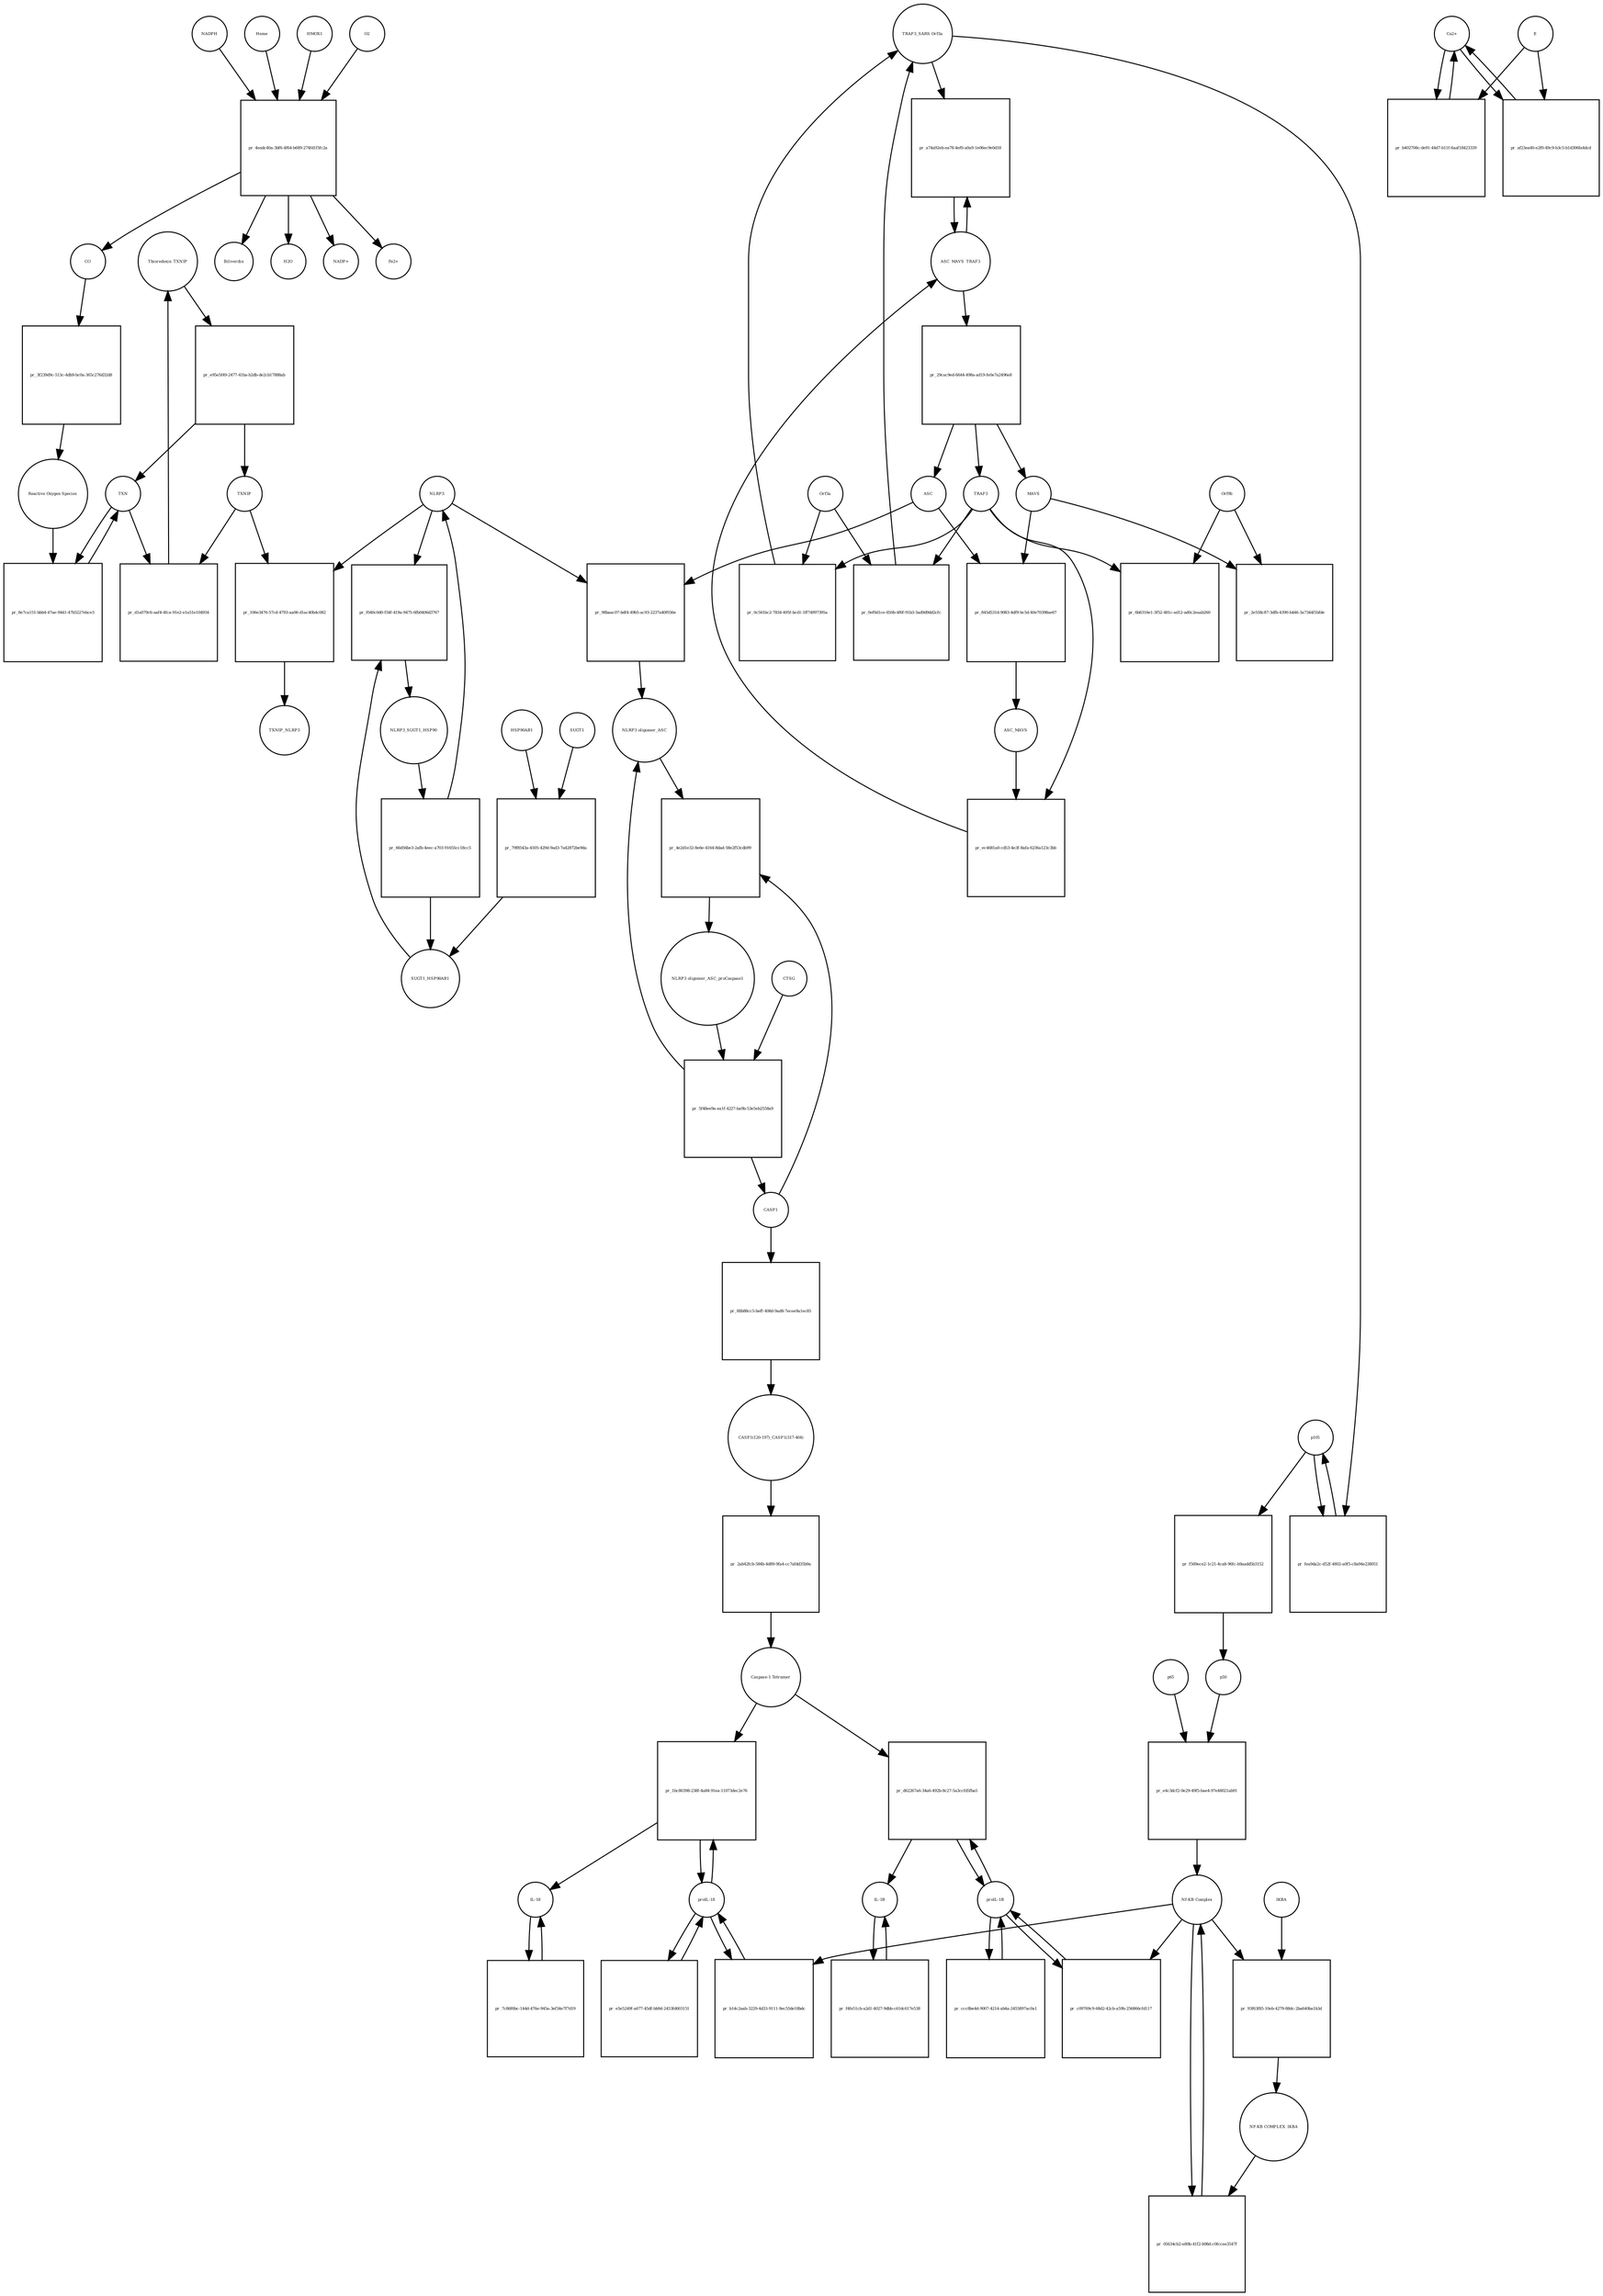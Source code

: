 strict digraph  {
Thioredoxin_TXNIP [annotation="urn_miriam_uniprot_P10599|urn_miriam_uniprot_Q9H3M7", bipartite=0, cls=complex, fontsize=4, label=Thioredoxin_TXNIP, shape=circle];
"pr_e95e5f49-2477-41ba-b2db-de2cb17888ab" [annotation="", bipartite=1, cls=process, fontsize=4, label="pr_e95e5f49-2477-41ba-b2db-de2cb17888ab", shape=square];
TXNIP [annotation=urn_miriam_uniprot_Q9H3M7, bipartite=0, cls=macromolecule, fontsize=4, label=TXNIP, shape=circle];
TXN [annotation=urn_miriam_uniprot_P10599, bipartite=0, cls=macromolecule, fontsize=4, label=TXN, shape=circle];
"pr_8e7ca151-bbb4-47ae-9441-47b5227ebce3" [annotation="", bipartite=1, cls=process, fontsize=4, label="pr_8e7ca151-bbb4-47ae-9441-47b5227ebce3", shape=square];
"Reactive Oxygen Species" [annotation="urn_miriam_obo.chebi_CHEBI%3A26523", bipartite=0, cls="simple chemical", fontsize=4, label="Reactive Oxygen Species", shape=circle];
"pr_d1a079c6-aaf4-4fca-91e2-e1a51e104934" [annotation="", bipartite=1, cls=process, fontsize=4, label="pr_d1a079c6-aaf4-4fca-91e2-e1a51e104934", shape=square];
HSP90AB1 [annotation=urn_miriam_uniprot_P08238, bipartite=0, cls=macromolecule, fontsize=4, label=HSP90AB1, shape=circle];
"pr_79f8543a-4505-429d-9ad3-7a42872be9da" [annotation="", bipartite=1, cls=process, fontsize=4, label="pr_79f8543a-4505-429d-9ad3-7a42872be9da", shape=square];
SUGT1 [annotation=urn_miriam_uniprot_Q9Y2Z0, bipartite=0, cls=macromolecule, fontsize=4, label=SUGT1, shape=circle];
SUGT1_HSP90AB1 [annotation="urn_miriam_uniprot_P08238|urn_miriam_uniprot_Q9Y2Z0", bipartite=0, cls=complex, fontsize=4, label=SUGT1_HSP90AB1, shape=circle];
NLRP3 [annotation=urn_miriam_uniprot_Q96P20, bipartite=0, cls=macromolecule, fontsize=4, label=NLRP3, shape=circle];
"pr_106e3476-57cd-4793-aa06-d1ac40b4c082" [annotation="", bipartite=1, cls=process, fontsize=4, label="pr_106e3476-57cd-4793-aa06-d1ac40b4c082", shape=square];
TXNIP_NLRP3 [annotation="urn_miriam_uniprot_Q9H3M7|urn_miriam_uniprot_Q96P20", bipartite=0, cls=complex, fontsize=4, label=TXNIP_NLRP3, shape=circle];
"NLRP3 oligomer_ASC_proCaspase1" [annotation="urn_miriam_uniprot_P29466|urn_miriam_uniprot_Q9ULZ3|urn_miriam_uniprot_Q96P20", bipartite=0, cls=complex, fontsize=4, label="NLRP3 oligomer_ASC_proCaspase1", shape=circle];
"pr_5f48ee9a-ea1f-4227-ba9b-53e5eb2558a9" [annotation="", bipartite=1, cls=process, fontsize=4, label="pr_5f48ee9a-ea1f-4227-ba9b-53e5eb2558a9", shape=square];
CASP1 [annotation=urn_miriam_uniprot_P29466, bipartite=0, cls=macromolecule, fontsize=4, label=CASP1, shape=circle];
CTSG [annotation=urn_miriam_uniprot_P08311, bipartite=0, cls=macromolecule, fontsize=4, label=CTSG, shape=circle];
"NLRP3 oligomer_ASC" [annotation="urn_miriam_uniprot_Q9ULZ3|urn_miriam_uniprot_Q96P20", bipartite=0, cls=complex, fontsize=4, label="NLRP3 oligomer_ASC", shape=circle];
"pr_88b88cc5-beff-408d-9ad8-7ecee9a1ec85" [annotation="", bipartite=1, cls=process, fontsize=4, label="pr_88b88cc5-beff-408d-9ad8-7ecee9a1ec85", shape=square];
"CASP1(120-197)_CASP1(317-404)" [annotation=urn_miriam_uniprot_P29466, bipartite=0, cls=complex, fontsize=4, label="CASP1(120-197)_CASP1(317-404)", shape=circle];
"pr_2ab42fcb-584b-4d89-9fa4-cc7afdd35b9a" [annotation="", bipartite=1, cls=process, fontsize=4, label="pr_2ab42fcb-584b-4d89-9fa4-cc7afdd35b9a", shape=square];
"Caspase-1 Tetramer" [annotation=urn_miriam_uniprot_P29466, bipartite=0, cls="complex multimer", fontsize=4, label="Caspase-1 Tetramer", shape=circle];
"proIL-1B" [annotation=urn_miriam_uniprot_P01584, bipartite=0, cls=macromolecule, fontsize=4, label="proIL-1B", shape=circle];
"pr_d62267a6-34a6-492b-8c27-5a3ccfd5fba5" [annotation="", bipartite=1, cls=process, fontsize=4, label="pr_d62267a6-34a6-492b-8c27-5a3ccfd5fba5", shape=square];
"IL-1B" [annotation=urn_miriam_uniprot_P01584, bipartite=0, cls=macromolecule, fontsize=4, label="IL-1B", shape=circle];
"pr_f4fe51cb-a2d1-4027-9dbb-c61dc617e538" [annotation="", bipartite=1, cls="omitted process", fontsize=4, label="pr_f4fe51cb-a2d1-4027-9dbb-c61dc617e538", shape=square];
"proIL-18" [annotation=urn_miriam_uniprot_Q14116, bipartite=0, cls=macromolecule, fontsize=4, label="proIL-18", shape=circle];
"pr_1bc80398-238f-4a84-91ea-11073dec2e76" [annotation="", bipartite=1, cls=process, fontsize=4, label="pr_1bc80398-238f-4a84-91ea-11073dec2e76", shape=square];
"IL-18" [annotation=urn_miriam_uniprot_Q14116, bipartite=0, cls=macromolecule, fontsize=4, label="IL-18", shape=circle];
"pr_7c86f6bc-144d-476e-945a-3ef34e7f7d19" [annotation="", bipartite=1, cls="omitted process", fontsize=4, label="pr_7c86f6bc-144d-476e-945a-3ef34e7f7d19", shape=square];
"pr_4e2d1e32-8e6e-4164-8dad-58e2f53cdb99" [annotation="", bipartite=1, cls=process, fontsize=4, label="pr_4e2d1e32-8e6e-4164-8dad-58e2f53cdb99", shape=square];
"pr_c09769c9-68d2-42cb-a59b-256866cfd117" [annotation="", bipartite=1, cls=process, fontsize=4, label="pr_c09769c9-68d2-42cb-a59b-256866cfd117", shape=square];
"Nf-KB Complex" [annotation="urn_miriam_uniprot_P19838|urn_miriam_uniprot_Q00653", bipartite=0, cls=complex, fontsize=4, label="Nf-KB Complex", shape=circle];
"pr_b14c2aab-3229-4d33-9111-9ec55de18bdc" [annotation="", bipartite=1, cls=process, fontsize=4, label="pr_b14c2aab-3229-4d33-9111-9ec55de18bdc", shape=square];
p50 [annotation=urn_miriam_uniprot_P19838, bipartite=0, cls=macromolecule, fontsize=4, label=p50, shape=circle];
"pr_e4c3dcf2-0e29-49f5-bae4-97e48021ab91" [annotation="", bipartite=1, cls=process, fontsize=4, label="pr_e4c3dcf2-0e29-49f5-bae4-97e48021ab91", shape=square];
p65 [annotation=urn_miriam_uniprot_Q00653, bipartite=0, cls=macromolecule, fontsize=4, label=p65, shape=circle];
Orf3a [annotation="urn_miriam_uniprot_P59632|urn_miriam_taxonomy_694009", bipartite=0, cls=macromolecule, fontsize=4, label=Orf3a, shape=circle];
"pr_0ef0d1ce-650b-4f6f-91b3-5ad9d9dd2cfc" [annotation="", bipartite=1, cls=process, fontsize=4, label="pr_0ef0d1ce-650b-4f6f-91b3-5ad9d9dd2cfc", shape=square];
TRAF3 [annotation=urn_miriam_uniprot_Q13114, bipartite=0, cls=macromolecule, fontsize=4, label=TRAF3, shape=circle];
"TRAF3_SARS Orf3a" [annotation="urn_miriam_uniprot_P59632|urn_miriam_uniprot_Q13114|urn_miriam_taxonomy_694009", bipartite=0, cls=complex, fontsize=4, label="TRAF3_SARS Orf3a", shape=circle];
p105 [annotation=urn_miriam_uniprot_P19838, bipartite=0, cls=macromolecule, fontsize=4, label=p105, shape=circle];
"pr_f569ece2-1c21-4ca8-96fc-b9aadd5b3152" [annotation="", bipartite=1, cls="omitted process", fontsize=4, label="pr_f569ece2-1c21-4ca8-96fc-b9aadd5b3152", shape=square];
ASC [annotation=urn_miriam_uniprot_Q9ULZ3, bipartite=0, cls=macromolecule, fontsize=4, label=ASC, shape=circle];
"pr_98baac07-bdf4-49b5-ac93-2237a40f036e" [annotation="", bipartite=1, cls=process, fontsize=4, label="pr_98baac07-bdf4-49b5-ac93-2237a40f036e", shape=square];
IKBA [annotation="", bipartite=0, cls=macromolecule, fontsize=4, label=IKBA, shape=circle];
"pr_93f63f85-10eb-4279-88dc-2ba640ba1b3d" [annotation="", bipartite=1, cls=process, fontsize=4, label="pr_93f63f85-10eb-4279-88dc-2ba640ba1b3d", shape=square];
"NF-KB COMPLEX_IKBA" [annotation=urn_miriam_uniprot_P19838, bipartite=0, cls=complex, fontsize=4, label="NF-KB COMPLEX_IKBA", shape=circle];
"pr_05634cb2-e80b-41f2-b98d-c0fccee3547f" [annotation="", bipartite=1, cls=process, fontsize=4, label="pr_05634cb2-e80b-41f2-b98d-c0fccee3547f", shape=square];
NLRP3_SUGT1_HSP90 [annotation="urn_miriam_uniprot_P08238|urn_miriam_uniprot_Q96P20|urn_miriam_uniprot_Q9Y2Z0", bipartite=0, cls=complex, fontsize=4, label=NLRP3_SUGT1_HSP90, shape=circle];
"pr_66d56be3-2afb-4eec-a703-91655cc18cc5" [annotation="", bipartite=1, cls="omitted process", fontsize=4, label="pr_66d56be3-2afb-4eec-a703-91655cc18cc5", shape=square];
"pr_845d531d-9083-4df9-bc5d-40e70398ae67" [annotation="", bipartite=1, cls=process, fontsize=4, label="pr_845d531d-9083-4df9-bc5d-40e70398ae67", shape=square];
ASC_MAVS [annotation=urn_miriam_uniprot_Q9ULZ3, bipartite=0, cls=complex, fontsize=4, label=ASC_MAVS, shape=circle];
MAVS [annotation=urn_miriam_uniprot_Q7Z434, bipartite=0, cls=macromolecule, fontsize=4, label=MAVS, shape=circle];
"pr_ec4681a0-cd53-4e3f-8afa-6236a123c3bb" [annotation="", bipartite=1, cls=process, fontsize=4, label="pr_ec4681a0-cd53-4e3f-8afa-6236a123c3bb", shape=square];
ASC_MAVS_TRAF3 [annotation="urn_miriam_pubmed_25847972|urn_miriam_uniprot_Q9ULZ3|urn_miriam_uniprot_Q13114", bipartite=0, cls=complex, fontsize=4, label=ASC_MAVS_TRAF3, shape=circle];
"pr_29cac9ed-6644-498a-ad19-fe0e7a2496e8" [annotation="", bipartite=1, cls=process, fontsize=4, label="pr_29cac9ed-6644-498a-ad19-fe0e7a2496e8", shape=square];
"pr_a74a92eb-ea78-4ef0-a0a9-1e06ec9e0d18" [annotation="", bipartite=1, cls="omitted process", fontsize=4, label="pr_a74a92eb-ea78-4ef0-a0a9-1e06ec9e0d18", shape=square];
"pr_f040c0d0-f34f-419a-9475-6fb0406d3767" [annotation="", bipartite=1, cls=process, fontsize=4, label="pr_f040c0d0-f34f-419a-9475-6fb0406d3767", shape=square];
"pr_ccc8be4d-9007-4214-ab4a-2455897ac0a1" [annotation="", bipartite=1, cls=process, fontsize=4, label="pr_ccc8be4d-9007-4214-ab4a-2455897ac0a1", shape=square];
"pr_e5e5249f-a677-45df-bb9d-2453fd603151" [annotation="", bipartite=1, cls=process, fontsize=4, label="pr_e5e5249f-a677-45df-bb9d-2453fd603151", shape=square];
"Ca2+" [annotation="urn_miriam_obo.chebi_CHEBI%3A29108", bipartite=0, cls="simple chemical", fontsize=4, label="Ca2+", shape=circle];
"pr_b402708c-de91-44d7-b11f-6aaf18423339" [annotation="", bipartite=1, cls=process, fontsize=4, label="pr_b402708c-de91-44d7-b11f-6aaf18423339", shape=square];
E [annotation="urn_miriam_uniprot_P59637|urn_miriam_taxonomy_694009", bipartite=0, cls=macromolecule, fontsize=4, label=E, shape=circle];
"pr_af23ea40-e2f0-49c9-b3c5-b1d306fa4dcd" [annotation="", bipartite=1, cls=process, fontsize=4, label="pr_af23ea40-e2f0-49c9-b3c5-b1d306fa4dcd", shape=square];
"pr_0c561bc2-7834-495f-bcd1-1ff74997395a" [annotation="", bipartite=1, cls=process, fontsize=4, label="pr_0c561bc2-7834-495f-bcd1-1ff74997395a", shape=square];
"pr_fea9da2c-d52f-4802-a0f5-c8a94e238051" [annotation="", bipartite=1, cls="omitted process", fontsize=4, label="pr_fea9da2c-d52f-4802-a0f5-c8a94e238051", shape=square];
Heme [annotation="urn_miriam_obo.chebi_CHEBI%3A30413", bipartite=0, cls="simple chemical", fontsize=4, label=Heme, shape=circle];
"pr_4eadc40a-3bf6-4f64-b689-274fd1f5fc2a" [annotation="", bipartite=1, cls=process, fontsize=4, label="pr_4eadc40a-3bf6-4f64-b689-274fd1f5fc2a", shape=square];
Biliverdin [annotation="urn_miriam_obo.chebi_CHEBI%3A17033", bipartite=0, cls="simple chemical", fontsize=4, label=Biliverdin, shape=circle];
HMOX1 [annotation=urn_miriam_uniprot_P09601, bipartite=0, cls=macromolecule, fontsize=4, label=HMOX1, shape=circle];
O2 [annotation="urn_miriam_obo.chebi_CHEBI%3A15379", bipartite=0, cls="simple chemical", fontsize=4, label=O2, shape=circle];
NADPH [annotation="urn_miriam_obo.chebi_CHEBI%3A16474", bipartite=0, cls="simple chemical", fontsize=4, label=NADPH, shape=circle];
H2O [annotation="urn_miriam_obo.chebi_CHEBI%3A15377", bipartite=0, cls="simple chemical", fontsize=4, label=H2O, shape=circle];
"NADP+" [annotation="urn_miriam_obo.chebi_CHEBI%3A18009", bipartite=0, cls="simple chemical", fontsize=4, label="NADP+", shape=circle];
CO [annotation="urn_miriam_obo.chebi_CHEBI%3A17245", bipartite=0, cls="simple chemical", fontsize=4, label=CO, shape=circle];
"Fe2+" [annotation="urn_miriam_obo.chebi_CHEBI%3A29033", bipartite=0, cls="simple chemical", fontsize=4, label="Fe2+", shape=circle];
"pr_3f239d9c-513c-4db9-bc0a-365c276d32d8" [annotation="", bipartite=1, cls=process, fontsize=4, label="pr_3f239d9c-513c-4db9-bc0a-365c276d32d8", shape=square];
"pr_2e558c87-3dfb-4390-b446-3a7344f1bfde" [annotation="", bipartite=1, cls=process, fontsize=4, label="pr_2e558c87-3dfb-4390-b446-3a7344f1bfde", shape=square];
Orf9b [annotation="urn_miriam_taxonomy_694009|urn_miriam_uniprot_P59636", bipartite=0, cls=macromolecule, fontsize=4, label=Orf9b, shape=circle];
"pr_6b6316e1-3f52-481c-ad12-ad0c2eaab260" [annotation="", bipartite=1, cls=process, fontsize=4, label="pr_6b6316e1-3f52-481c-ad12-ad0c2eaab260", shape=square];
Thioredoxin_TXNIP -> "pr_e95e5f49-2477-41ba-b2db-de2cb17888ab"  [annotation="", interaction_type=consumption];
"pr_e95e5f49-2477-41ba-b2db-de2cb17888ab" -> TXNIP  [annotation="", interaction_type=production];
"pr_e95e5f49-2477-41ba-b2db-de2cb17888ab" -> TXN  [annotation="", interaction_type=production];
TXNIP -> "pr_d1a079c6-aaf4-4fca-91e2-e1a51e104934"  [annotation="", interaction_type=consumption];
TXNIP -> "pr_106e3476-57cd-4793-aa06-d1ac40b4c082"  [annotation="", interaction_type=consumption];
TXN -> "pr_8e7ca151-bbb4-47ae-9441-47b5227ebce3"  [annotation="", interaction_type=consumption];
TXN -> "pr_d1a079c6-aaf4-4fca-91e2-e1a51e104934"  [annotation="", interaction_type=consumption];
"pr_8e7ca151-bbb4-47ae-9441-47b5227ebce3" -> TXN  [annotation="", interaction_type=production];
"Reactive Oxygen Species" -> "pr_8e7ca151-bbb4-47ae-9441-47b5227ebce3"  [annotation="", interaction_type="necessary stimulation"];
"pr_d1a079c6-aaf4-4fca-91e2-e1a51e104934" -> Thioredoxin_TXNIP  [annotation="", interaction_type=production];
HSP90AB1 -> "pr_79f8543a-4505-429d-9ad3-7a42872be9da"  [annotation="", interaction_type=consumption];
"pr_79f8543a-4505-429d-9ad3-7a42872be9da" -> SUGT1_HSP90AB1  [annotation="", interaction_type=production];
SUGT1 -> "pr_79f8543a-4505-429d-9ad3-7a42872be9da"  [annotation="", interaction_type=consumption];
SUGT1_HSP90AB1 -> "pr_f040c0d0-f34f-419a-9475-6fb0406d3767"  [annotation="", interaction_type=consumption];
NLRP3 -> "pr_106e3476-57cd-4793-aa06-d1ac40b4c082"  [annotation="", interaction_type=consumption];
NLRP3 -> "pr_98baac07-bdf4-49b5-ac93-2237a40f036e"  [annotation="", interaction_type=consumption];
NLRP3 -> "pr_f040c0d0-f34f-419a-9475-6fb0406d3767"  [annotation="", interaction_type=consumption];
"pr_106e3476-57cd-4793-aa06-d1ac40b4c082" -> TXNIP_NLRP3  [annotation="", interaction_type=production];
"NLRP3 oligomer_ASC_proCaspase1" -> "pr_5f48ee9a-ea1f-4227-ba9b-53e5eb2558a9"  [annotation="", interaction_type=consumption];
"pr_5f48ee9a-ea1f-4227-ba9b-53e5eb2558a9" -> CASP1  [annotation="", interaction_type=production];
"pr_5f48ee9a-ea1f-4227-ba9b-53e5eb2558a9" -> "NLRP3 oligomer_ASC"  [annotation="", interaction_type=production];
CASP1 -> "pr_88b88cc5-beff-408d-9ad8-7ecee9a1ec85"  [annotation="", interaction_type=consumption];
CASP1 -> "pr_4e2d1e32-8e6e-4164-8dad-58e2f53cdb99"  [annotation="", interaction_type=consumption];
CTSG -> "pr_5f48ee9a-ea1f-4227-ba9b-53e5eb2558a9"  [annotation="", interaction_type=catalysis];
"NLRP3 oligomer_ASC" -> "pr_4e2d1e32-8e6e-4164-8dad-58e2f53cdb99"  [annotation="", interaction_type=consumption];
"pr_88b88cc5-beff-408d-9ad8-7ecee9a1ec85" -> "CASP1(120-197)_CASP1(317-404)"  [annotation="", interaction_type=production];
"CASP1(120-197)_CASP1(317-404)" -> "pr_2ab42fcb-584b-4d89-9fa4-cc7afdd35b9a"  [annotation="", interaction_type=consumption];
"pr_2ab42fcb-584b-4d89-9fa4-cc7afdd35b9a" -> "Caspase-1 Tetramer"  [annotation="", interaction_type=production];
"Caspase-1 Tetramer" -> "pr_d62267a6-34a6-492b-8c27-5a3ccfd5fba5"  [annotation="", interaction_type=catalysis];
"Caspase-1 Tetramer" -> "pr_1bc80398-238f-4a84-91ea-11073dec2e76"  [annotation="", interaction_type=catalysis];
"proIL-1B" -> "pr_d62267a6-34a6-492b-8c27-5a3ccfd5fba5"  [annotation="", interaction_type=consumption];
"proIL-1B" -> "pr_c09769c9-68d2-42cb-a59b-256866cfd117"  [annotation="", interaction_type=consumption];
"proIL-1B" -> "pr_ccc8be4d-9007-4214-ab4a-2455897ac0a1"  [annotation="", interaction_type=consumption];
"pr_d62267a6-34a6-492b-8c27-5a3ccfd5fba5" -> "IL-1B"  [annotation="", interaction_type=production];
"pr_d62267a6-34a6-492b-8c27-5a3ccfd5fba5" -> "proIL-1B"  [annotation="", interaction_type=production];
"IL-1B" -> "pr_f4fe51cb-a2d1-4027-9dbb-c61dc617e538"  [annotation="", interaction_type=consumption];
"pr_f4fe51cb-a2d1-4027-9dbb-c61dc617e538" -> "IL-1B"  [annotation="", interaction_type=production];
"proIL-18" -> "pr_1bc80398-238f-4a84-91ea-11073dec2e76"  [annotation="", interaction_type=consumption];
"proIL-18" -> "pr_b14c2aab-3229-4d33-9111-9ec55de18bdc"  [annotation="", interaction_type=consumption];
"proIL-18" -> "pr_e5e5249f-a677-45df-bb9d-2453fd603151"  [annotation="", interaction_type=consumption];
"pr_1bc80398-238f-4a84-91ea-11073dec2e76" -> "IL-18"  [annotation="", interaction_type=production];
"pr_1bc80398-238f-4a84-91ea-11073dec2e76" -> "proIL-18"  [annotation="", interaction_type=production];
"IL-18" -> "pr_7c86f6bc-144d-476e-945a-3ef34e7f7d19"  [annotation="", interaction_type=consumption];
"pr_7c86f6bc-144d-476e-945a-3ef34e7f7d19" -> "IL-18"  [annotation="", interaction_type=production];
"pr_4e2d1e32-8e6e-4164-8dad-58e2f53cdb99" -> "NLRP3 oligomer_ASC_proCaspase1"  [annotation="", interaction_type=production];
"pr_c09769c9-68d2-42cb-a59b-256866cfd117" -> "proIL-1B"  [annotation="", interaction_type=production];
"Nf-KB Complex" -> "pr_c09769c9-68d2-42cb-a59b-256866cfd117"  [annotation=urn_miriam_pubmed_31034780, interaction_type=catalysis];
"Nf-KB Complex" -> "pr_b14c2aab-3229-4d33-9111-9ec55de18bdc"  [annotation=urn_miriam_pubmed_31034780, interaction_type=catalysis];
"Nf-KB Complex" -> "pr_93f63f85-10eb-4279-88dc-2ba640ba1b3d"  [annotation="", interaction_type=consumption];
"Nf-KB Complex" -> "pr_05634cb2-e80b-41f2-b98d-c0fccee3547f"  [annotation="", interaction_type=consumption];
"pr_b14c2aab-3229-4d33-9111-9ec55de18bdc" -> "proIL-18"  [annotation="", interaction_type=production];
p50 -> "pr_e4c3dcf2-0e29-49f5-bae4-97e48021ab91"  [annotation="", interaction_type=consumption];
"pr_e4c3dcf2-0e29-49f5-bae4-97e48021ab91" -> "Nf-KB Complex"  [annotation="", interaction_type=production];
p65 -> "pr_e4c3dcf2-0e29-49f5-bae4-97e48021ab91"  [annotation="", interaction_type=consumption];
Orf3a -> "pr_0ef0d1ce-650b-4f6f-91b3-5ad9d9dd2cfc"  [annotation="", interaction_type=consumption];
Orf3a -> "pr_0c561bc2-7834-495f-bcd1-1ff74997395a"  [annotation="", interaction_type=consumption];
"pr_0ef0d1ce-650b-4f6f-91b3-5ad9d9dd2cfc" -> "TRAF3_SARS Orf3a"  [annotation="", interaction_type=production];
TRAF3 -> "pr_0ef0d1ce-650b-4f6f-91b3-5ad9d9dd2cfc"  [annotation="", interaction_type=consumption];
TRAF3 -> "pr_ec4681a0-cd53-4e3f-8afa-6236a123c3bb"  [annotation="", interaction_type=consumption];
TRAF3 -> "pr_0c561bc2-7834-495f-bcd1-1ff74997395a"  [annotation="", interaction_type=consumption];
TRAF3 -> "pr_6b6316e1-3f52-481c-ad12-ad0c2eaab260"  [annotation="", interaction_type=consumption];
"TRAF3_SARS Orf3a" -> "pr_a74a92eb-ea78-4ef0-a0a9-1e06ec9e0d18"  [annotation="urn_miriam_pubmed_25847972|urn_miriam_pubmed_31034780|urn_miriam_taxonomy_9606", interaction_type=catalysis];
"TRAF3_SARS Orf3a" -> "pr_fea9da2c-d52f-4802-a0f5-c8a94e238051"  [annotation="urn_miriam_pubmed_31034780|urn_miriam_taxonomy_9606", interaction_type=catalysis];
p105 -> "pr_f569ece2-1c21-4ca8-96fc-b9aadd5b3152"  [annotation="", interaction_type=consumption];
p105 -> "pr_fea9da2c-d52f-4802-a0f5-c8a94e238051"  [annotation="", interaction_type=consumption];
"pr_f569ece2-1c21-4ca8-96fc-b9aadd5b3152" -> p50  [annotation="", interaction_type=production];
ASC -> "pr_98baac07-bdf4-49b5-ac93-2237a40f036e"  [annotation="", interaction_type=consumption];
ASC -> "pr_845d531d-9083-4df9-bc5d-40e70398ae67"  [annotation="", interaction_type=consumption];
"pr_98baac07-bdf4-49b5-ac93-2237a40f036e" -> "NLRP3 oligomer_ASC"  [annotation="", interaction_type=production];
IKBA -> "pr_93f63f85-10eb-4279-88dc-2ba640ba1b3d"  [annotation="", interaction_type=consumption];
"pr_93f63f85-10eb-4279-88dc-2ba640ba1b3d" -> "NF-KB COMPLEX_IKBA"  [annotation="", interaction_type=production];
"NF-KB COMPLEX_IKBA" -> "pr_05634cb2-e80b-41f2-b98d-c0fccee3547f"  [annotation="", interaction_type=inhibition];
"pr_05634cb2-e80b-41f2-b98d-c0fccee3547f" -> "Nf-KB Complex"  [annotation="", interaction_type=production];
NLRP3_SUGT1_HSP90 -> "pr_66d56be3-2afb-4eec-a703-91655cc18cc5"  [annotation="", interaction_type=consumption];
"pr_66d56be3-2afb-4eec-a703-91655cc18cc5" -> NLRP3  [annotation="", interaction_type=production];
"pr_66d56be3-2afb-4eec-a703-91655cc18cc5" -> SUGT1_HSP90AB1  [annotation="", interaction_type=production];
"pr_845d531d-9083-4df9-bc5d-40e70398ae67" -> ASC_MAVS  [annotation="", interaction_type=production];
ASC_MAVS -> "pr_ec4681a0-cd53-4e3f-8afa-6236a123c3bb"  [annotation="", interaction_type=consumption];
MAVS -> "pr_845d531d-9083-4df9-bc5d-40e70398ae67"  [annotation="", interaction_type=consumption];
MAVS -> "pr_2e558c87-3dfb-4390-b446-3a7344f1bfde"  [annotation="", interaction_type=consumption];
"pr_ec4681a0-cd53-4e3f-8afa-6236a123c3bb" -> ASC_MAVS_TRAF3  [annotation="", interaction_type=production];
ASC_MAVS_TRAF3 -> "pr_29cac9ed-6644-498a-ad19-fe0e7a2496e8"  [annotation="", interaction_type=consumption];
ASC_MAVS_TRAF3 -> "pr_a74a92eb-ea78-4ef0-a0a9-1e06ec9e0d18"  [annotation="", interaction_type=consumption];
"pr_29cac9ed-6644-498a-ad19-fe0e7a2496e8" -> ASC  [annotation="", interaction_type=production];
"pr_29cac9ed-6644-498a-ad19-fe0e7a2496e8" -> TRAF3  [annotation="", interaction_type=production];
"pr_29cac9ed-6644-498a-ad19-fe0e7a2496e8" -> MAVS  [annotation="", interaction_type=production];
"pr_a74a92eb-ea78-4ef0-a0a9-1e06ec9e0d18" -> ASC_MAVS_TRAF3  [annotation="", interaction_type=production];
"pr_f040c0d0-f34f-419a-9475-6fb0406d3767" -> NLRP3_SUGT1_HSP90  [annotation="", interaction_type=production];
"pr_ccc8be4d-9007-4214-ab4a-2455897ac0a1" -> "proIL-1B"  [annotation="", interaction_type=production];
"pr_e5e5249f-a677-45df-bb9d-2453fd603151" -> "proIL-18"  [annotation="", interaction_type=production];
"Ca2+" -> "pr_b402708c-de91-44d7-b11f-6aaf18423339"  [annotation="", interaction_type=consumption];
"Ca2+" -> "pr_af23ea40-e2f0-49c9-b3c5-b1d306fa4dcd"  [annotation="", interaction_type=consumption];
"pr_b402708c-de91-44d7-b11f-6aaf18423339" -> "Ca2+"  [annotation="", interaction_type=production];
E -> "pr_b402708c-de91-44d7-b11f-6aaf18423339"  [annotation="urn_miriam_pubmed_26331680|urn_miriam_doi_10.1016%2Fj.bbrc.2020.05.206|urn_miriam_taxonomy_392815", interaction_type=catalysis];
E -> "pr_af23ea40-e2f0-49c9-b3c5-b1d306fa4dcd"  [annotation="urn_miriam_pubmed_26331680|urn_miriam_doi_10.1016%2Fj.bbrc.2020.05.206|urn_miriam_taxonomy_392815", interaction_type=catalysis];
"pr_af23ea40-e2f0-49c9-b3c5-b1d306fa4dcd" -> "Ca2+"  [annotation="", interaction_type=production];
"pr_0c561bc2-7834-495f-bcd1-1ff74997395a" -> "TRAF3_SARS Orf3a"  [annotation="", interaction_type=production];
"pr_fea9da2c-d52f-4802-a0f5-c8a94e238051" -> p105  [annotation="", interaction_type=production];
Heme -> "pr_4eadc40a-3bf6-4f64-b689-274fd1f5fc2a"  [annotation="", interaction_type=consumption];
"pr_4eadc40a-3bf6-4f64-b689-274fd1f5fc2a" -> Biliverdin  [annotation="", interaction_type=production];
"pr_4eadc40a-3bf6-4f64-b689-274fd1f5fc2a" -> H2O  [annotation="", interaction_type=production];
"pr_4eadc40a-3bf6-4f64-b689-274fd1f5fc2a" -> "NADP+"  [annotation="", interaction_type=production];
"pr_4eadc40a-3bf6-4f64-b689-274fd1f5fc2a" -> CO  [annotation="", interaction_type=production];
"pr_4eadc40a-3bf6-4f64-b689-274fd1f5fc2a" -> "Fe2+"  [annotation="", interaction_type=production];
HMOX1 -> "pr_4eadc40a-3bf6-4f64-b689-274fd1f5fc2a"  [annotation="", interaction_type=catalysis];
O2 -> "pr_4eadc40a-3bf6-4f64-b689-274fd1f5fc2a"  [annotation="", interaction_type=consumption];
NADPH -> "pr_4eadc40a-3bf6-4f64-b689-274fd1f5fc2a"  [annotation="", interaction_type=consumption];
CO -> "pr_3f239d9c-513c-4db9-bc0a-365c276d32d8"  [annotation="urn_miriam_pubmed_28356568|urn_miriam_pubmed_25770182", interaction_type=inhibition];
"pr_3f239d9c-513c-4db9-bc0a-365c276d32d8" -> "Reactive Oxygen Species"  [annotation="", interaction_type=production];
Orf9b -> "pr_2e558c87-3dfb-4390-b446-3a7344f1bfde"  [annotation="urn_miriam_doi_10.4049%2Fjimmunol.1303196", interaction_type=catalysis];
Orf9b -> "pr_6b6316e1-3f52-481c-ad12-ad0c2eaab260"  [annotation="urn_miriam_doi_10.4049%2Fjimmunol.1303196", interaction_type=catalysis];
}
